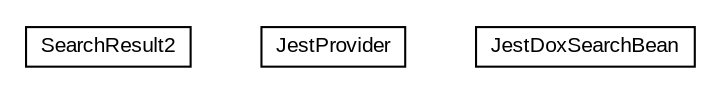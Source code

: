 #!/usr/local/bin/dot
#
# Class diagram 
# Generated by UMLGraph version R5_6-24-gf6e263 (http://www.umlgraph.org/)
#

digraph G {
	edge [fontname="arial",fontsize=10,labelfontname="arial",labelfontsize=10];
	node [fontname="arial",fontsize=10,shape=plaintext];
	nodesep=0.25;
	ranksep=0.5;
	// net.trajano.doxdb.ejb.jest.SearchResult2
	c0 [label=<<table title="net.trajano.doxdb.ejb.jest.SearchResult2" border="0" cellborder="1" cellspacing="0" cellpadding="2" port="p" href="./SearchResult2.html">
		<tr><td><table border="0" cellspacing="0" cellpadding="1">
<tr><td align="center" balign="center"> SearchResult2 </td></tr>
		</table></td></tr>
		</table>>, URL="./SearchResult2.html", fontname="arial", fontcolor="black", fontsize=10.0];
	// net.trajano.doxdb.ejb.jest.JestProvider
	c1 [label=<<table title="net.trajano.doxdb.ejb.jest.JestProvider" border="0" cellborder="1" cellspacing="0" cellpadding="2" port="p" href="./JestProvider.html">
		<tr><td><table border="0" cellspacing="0" cellpadding="1">
<tr><td align="center" balign="center"> JestProvider </td></tr>
		</table></td></tr>
		</table>>, URL="./JestProvider.html", fontname="arial", fontcolor="black", fontsize=10.0];
	// net.trajano.doxdb.ejb.jest.JestDoxSearchBean
	c2 [label=<<table title="net.trajano.doxdb.ejb.jest.JestDoxSearchBean" border="0" cellborder="1" cellspacing="0" cellpadding="2" port="p" href="./JestDoxSearchBean.html">
		<tr><td><table border="0" cellspacing="0" cellpadding="1">
<tr><td align="center" balign="center"> JestDoxSearchBean </td></tr>
		</table></td></tr>
		</table>>, URL="./JestDoxSearchBean.html", fontname="arial", fontcolor="black", fontsize=10.0];
}

